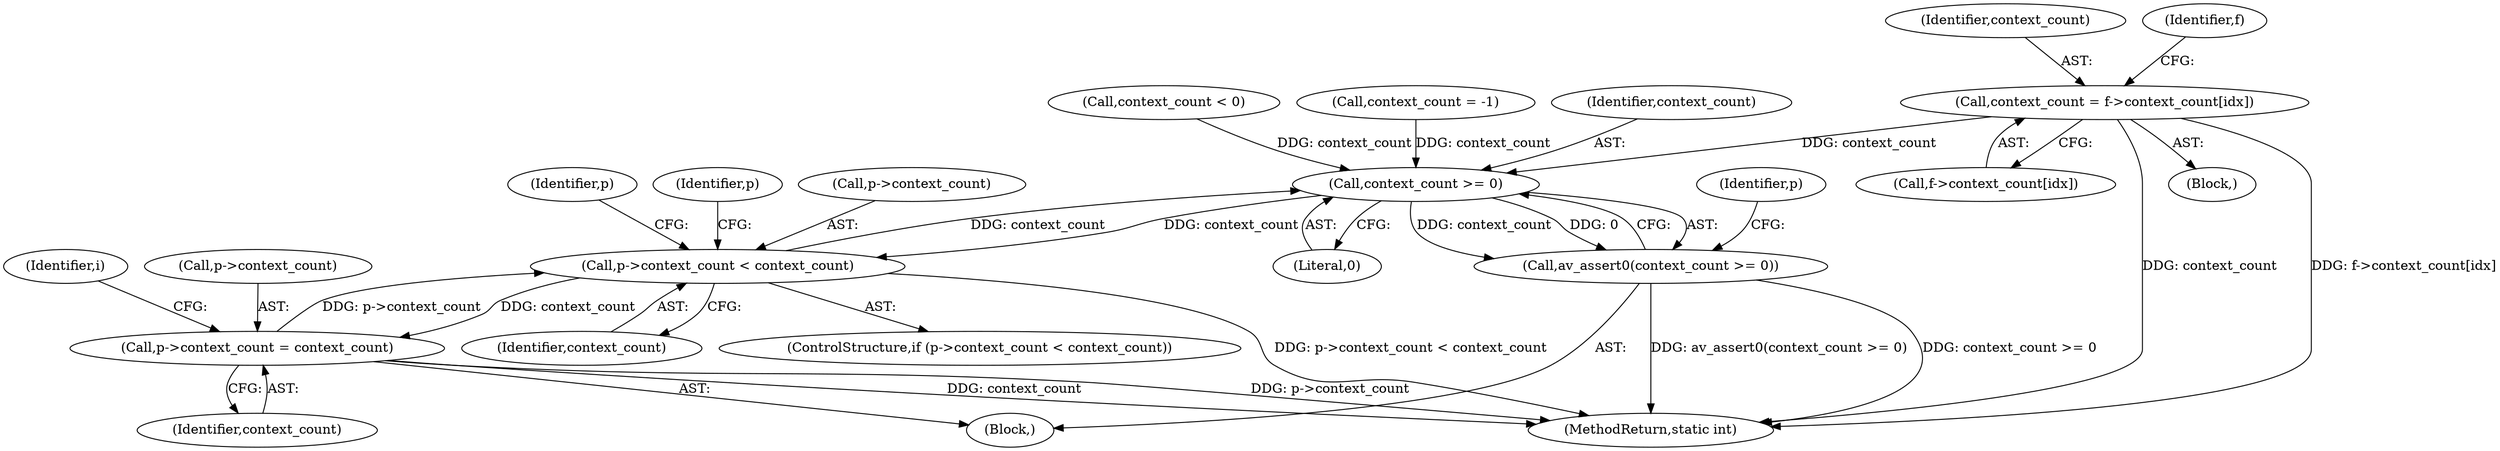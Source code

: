 digraph "0_FFmpeg_547d690d676064069d44703a1917e0dab7e33445@array" {
"1001186" [label="(Call,context_count = f->context_count[idx])"];
"1001214" [label="(Call,context_count >= 0)"];
"1001213" [label="(Call,av_assert0(context_count >= 0))"];
"1001218" [label="(Call,p->context_count < context_count)"];
"1001234" [label="(Call,p->context_count = context_count)"];
"1001187" [label="(Identifier,context_count)"];
"1001215" [label="(Identifier,context_count)"];
"1001219" [label="(Call,p->context_count)"];
"1001220" [label="(Identifier,p)"];
"1001238" [label="(Identifier,context_count)"];
"1001212" [label="(Block,)"];
"1001188" [label="(Call,f->context_count[idx])"];
"1001127" [label="(Identifier,i)"];
"1001143" [label="(Block,)"];
"1001216" [label="(Literal,0)"];
"1000790" [label="(Call,context_count < 0)"];
"1000109" [label="(Call,context_count = -1)"];
"1001186" [label="(Call,context_count = f->context_count[idx])"];
"1001222" [label="(Identifier,context_count)"];
"1001214" [label="(Call,context_count >= 0)"];
"1001218" [label="(Call,p->context_count < context_count)"];
"1001234" [label="(Call,p->context_count = context_count)"];
"1001213" [label="(Call,av_assert0(context_count >= 0))"];
"1001217" [label="(ControlStructure,if (p->context_count < context_count))"];
"1001241" [label="(MethodReturn,static int)"];
"1001235" [label="(Call,p->context_count)"];
"1001209" [label="(Identifier,f)"];
"1001236" [label="(Identifier,p)"];
"1001227" [label="(Identifier,p)"];
"1001186" -> "1001143"  [label="AST: "];
"1001186" -> "1001188"  [label="CFG: "];
"1001187" -> "1001186"  [label="AST: "];
"1001188" -> "1001186"  [label="AST: "];
"1001209" -> "1001186"  [label="CFG: "];
"1001186" -> "1001241"  [label="DDG: f->context_count[idx]"];
"1001186" -> "1001241"  [label="DDG: context_count"];
"1001186" -> "1001214"  [label="DDG: context_count"];
"1001214" -> "1001213"  [label="AST: "];
"1001214" -> "1001216"  [label="CFG: "];
"1001215" -> "1001214"  [label="AST: "];
"1001216" -> "1001214"  [label="AST: "];
"1001213" -> "1001214"  [label="CFG: "];
"1001214" -> "1001213"  [label="DDG: context_count"];
"1001214" -> "1001213"  [label="DDG: 0"];
"1000790" -> "1001214"  [label="DDG: context_count"];
"1000109" -> "1001214"  [label="DDG: context_count"];
"1001218" -> "1001214"  [label="DDG: context_count"];
"1001214" -> "1001218"  [label="DDG: context_count"];
"1001213" -> "1001212"  [label="AST: "];
"1001220" -> "1001213"  [label="CFG: "];
"1001213" -> "1001241"  [label="DDG: av_assert0(context_count >= 0)"];
"1001213" -> "1001241"  [label="DDG: context_count >= 0"];
"1001218" -> "1001217"  [label="AST: "];
"1001218" -> "1001222"  [label="CFG: "];
"1001219" -> "1001218"  [label="AST: "];
"1001222" -> "1001218"  [label="AST: "];
"1001227" -> "1001218"  [label="CFG: "];
"1001236" -> "1001218"  [label="CFG: "];
"1001218" -> "1001241"  [label="DDG: p->context_count < context_count"];
"1001234" -> "1001218"  [label="DDG: p->context_count"];
"1001218" -> "1001234"  [label="DDG: context_count"];
"1001234" -> "1001212"  [label="AST: "];
"1001234" -> "1001238"  [label="CFG: "];
"1001235" -> "1001234"  [label="AST: "];
"1001238" -> "1001234"  [label="AST: "];
"1001127" -> "1001234"  [label="CFG: "];
"1001234" -> "1001241"  [label="DDG: context_count"];
"1001234" -> "1001241"  [label="DDG: p->context_count"];
}
